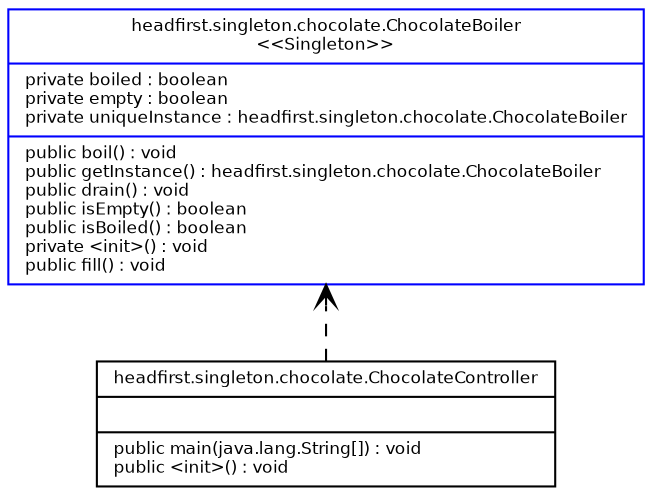 digraph G {
rankdir=BT;

node [
fontname = "Bitstream Vera Sans"
fontsize = 8
shape = "record"
]
edge [
fontname = "Bitstream Vera Sans"
fontsize = 8
]
headfirst_singleton_chocolate_ChocolateController
headfirst_singleton_chocolate_ChocolateController [
	label = "{headfirst.singleton.chocolate.ChocolateController||public main(java.lang.String[]) : void\lpublic \<init\>() : void\l}"
]
headfirst_singleton_chocolate_ChocolateBoiler
headfirst_singleton_chocolate_ChocolateBoiler [
	label = "{headfirst.singleton.chocolate.ChocolateBoiler\n\<\<Singleton\>\>|private boiled : boolean\lprivate empty : boolean\lprivate uniqueInstance : headfirst.singleton.chocolate.ChocolateBoiler\l|public boil() : void\lpublic getInstance() : headfirst.singleton.chocolate.ChocolateBoiler\lpublic drain() : void\lpublic isEmpty() : boolean\lpublic isBoiled() : boolean\lprivate \<init\>() : void\lpublic fill() : void\l}"
, color="#0000ff"]
headfirst_singleton_chocolate_ChocolateController -> headfirst_singleton_chocolate_ChocolateBoiler [
	arrowhead = "vee"
	style = "dashed"
]

}
